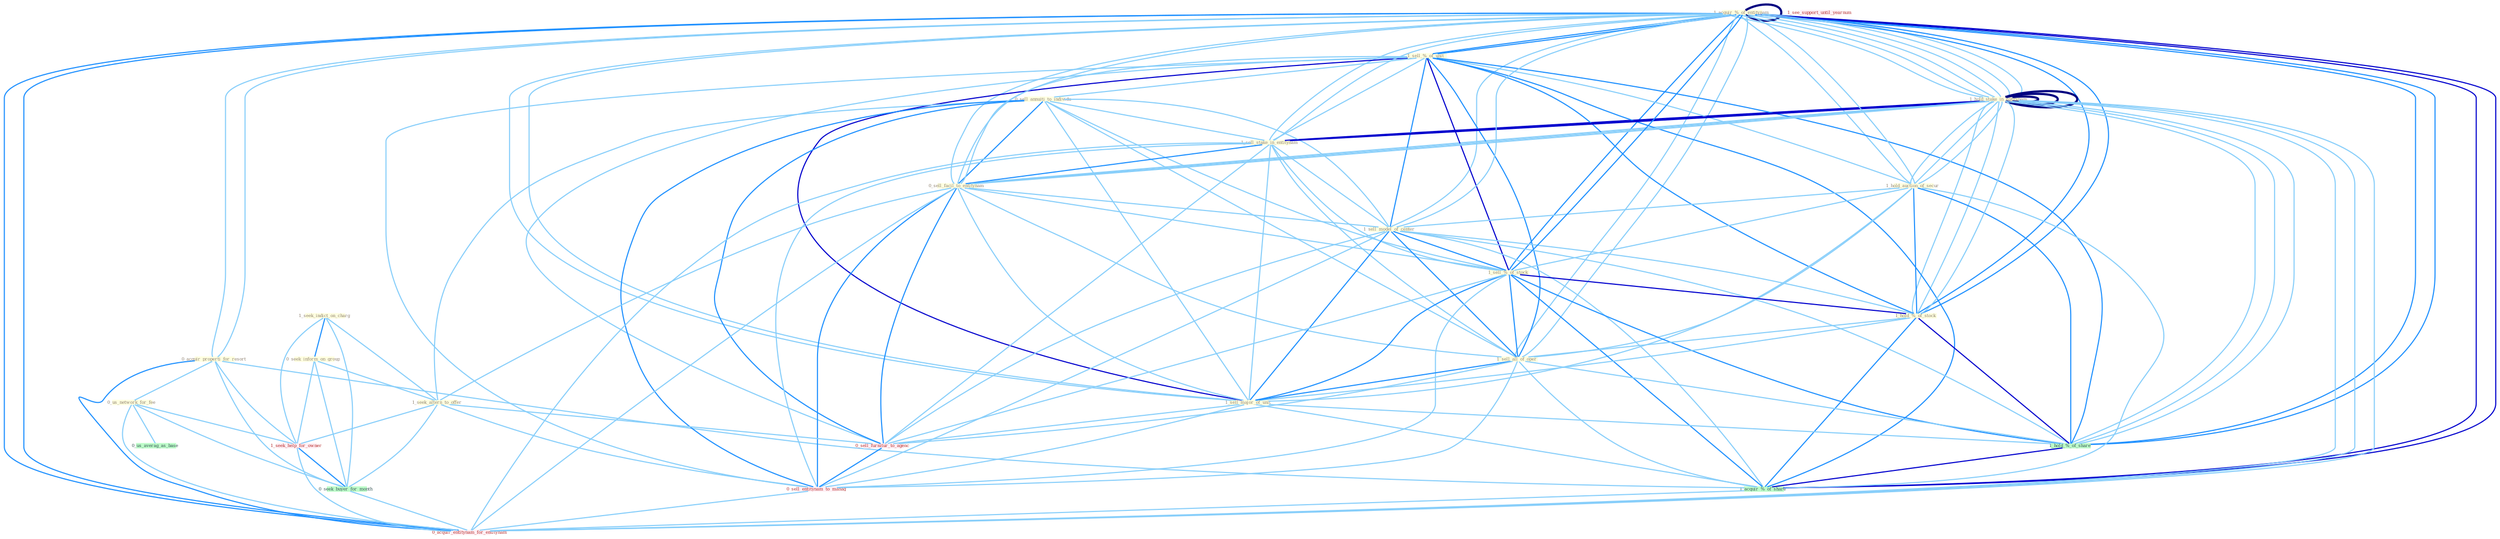Graph G{ 
    node
    [shape=polygon,style=filled,width=.5,height=.06,color="#BDFCC9",fixedsize=true,fontsize=4,
    fontcolor="#2f4f4f"];
    {node
    [color="#ffffe0", fontcolor="#8b7d6b"] "1_acquir_%_of_entitynam " "0_acquir_properti_for_resort " "1_hold_stake_in_entitynam " "1_sell_%_of_unit " "0_sell_annuiti_to_individu " "1_sell_stake_in_entitynam " "1_hold_auction_of_secur " "1_seek_indict_on_charg " "0_us_network_for_fee " "0_sell_facil_to_entitynam " "0_seek_inform_on_group " "1_sell_model_of_center " "1_hold_stake_in_entitynam " "1_sell_%_of_stock " "1_acquir_%_of_entitynam " "1_seek_altern_to_offer " "1_hold_%_of_stock " "1_sell_all_of_oper " "1_sell_major_of_unit "}
{node [color="#fff0f5", fontcolor="#b22222"] "1_seek_help_for_owner " "1_see_support_until_yearnum " "0_sell_furnitur_to_agenc " "0_sell_entitynam_to_manag " "0_acquir_entitynam_for_entitynam "}
edge [color="#B0E2FF"];

	"1_acquir_%_of_entitynam " -- "0_acquir_properti_for_resort " [w="1", color="#87cefa" ];
	"1_acquir_%_of_entitynam " -- "1_hold_stake_in_entitynam " [w="1", color="#87cefa" ];
	"1_acquir_%_of_entitynam " -- "1_sell_%_of_unit " [w="2", color="#1e90ff" , len=0.8];
	"1_acquir_%_of_entitynam " -- "1_sell_stake_in_entitynam " [w="1", color="#87cefa" ];
	"1_acquir_%_of_entitynam " -- "1_hold_auction_of_secur " [w="1", color="#87cefa" ];
	"1_acquir_%_of_entitynam " -- "0_sell_facil_to_entitynam " [w="1", color="#87cefa" ];
	"1_acquir_%_of_entitynam " -- "1_sell_model_of_center " [w="1", color="#87cefa" ];
	"1_acquir_%_of_entitynam " -- "1_hold_stake_in_entitynam " [w="1", color="#87cefa" ];
	"1_acquir_%_of_entitynam " -- "1_sell_%_of_stock " [w="2", color="#1e90ff" , len=0.8];
	"1_acquir_%_of_entitynam " -- "1_acquir_%_of_entitynam " [w="4", style=bold, color="#000080", len=0.4];
	"1_acquir_%_of_entitynam " -- "1_hold_%_of_stock " [w="2", color="#1e90ff" , len=0.8];
	"1_acquir_%_of_entitynam " -- "1_sell_all_of_oper " [w="1", color="#87cefa" ];
	"1_acquir_%_of_entitynam " -- "1_sell_major_of_unit " [w="1", color="#87cefa" ];
	"1_acquir_%_of_entitynam " -- "1_hold_%_of_share " [w="2", color="#1e90ff" , len=0.8];
	"1_acquir_%_of_entitynam " -- "1_hold_stake_in_entitynam " [w="1", color="#87cefa" ];
	"1_acquir_%_of_entitynam " -- "1_acquir_%_of_share " [w="3", color="#0000cd" , len=0.6];
	"1_acquir_%_of_entitynam " -- "0_acquir_entitynam_for_entitynam " [w="2", color="#1e90ff" , len=0.8];
	"0_acquir_properti_for_resort " -- "0_us_network_for_fee " [w="1", color="#87cefa" ];
	"0_acquir_properti_for_resort " -- "1_acquir_%_of_entitynam " [w="1", color="#87cefa" ];
	"0_acquir_properti_for_resort " -- "1_seek_help_for_owner " [w="1", color="#87cefa" ];
	"0_acquir_properti_for_resort " -- "0_seek_buyer_for_month " [w="1", color="#87cefa" ];
	"0_acquir_properti_for_resort " -- "1_acquir_%_of_share " [w="1", color="#87cefa" ];
	"0_acquir_properti_for_resort " -- "0_acquir_entitynam_for_entitynam " [w="2", color="#1e90ff" , len=0.8];
	"1_hold_stake_in_entitynam " -- "1_sell_stake_in_entitynam " [w="3", color="#0000cd" , len=0.6];
	"1_hold_stake_in_entitynam " -- "1_hold_auction_of_secur " [w="1", color="#87cefa" ];
	"1_hold_stake_in_entitynam " -- "0_sell_facil_to_entitynam " [w="1", color="#87cefa" ];
	"1_hold_stake_in_entitynam " -- "1_hold_stake_in_entitynam " [w="4", style=bold, color="#000080", len=0.4];
	"1_hold_stake_in_entitynam " -- "1_acquir_%_of_entitynam " [w="1", color="#87cefa" ];
	"1_hold_stake_in_entitynam " -- "1_hold_%_of_stock " [w="1", color="#87cefa" ];
	"1_hold_stake_in_entitynam " -- "1_hold_%_of_share " [w="1", color="#87cefa" ];
	"1_hold_stake_in_entitynam " -- "1_hold_stake_in_entitynam " [w="4", style=bold, color="#000080", len=0.4];
	"1_hold_stake_in_entitynam " -- "0_acquir_entitynam_for_entitynam " [w="1", color="#87cefa" ];
	"1_sell_%_of_unit " -- "0_sell_annuiti_to_individu " [w="1", color="#87cefa" ];
	"1_sell_%_of_unit " -- "1_sell_stake_in_entitynam " [w="1", color="#87cefa" ];
	"1_sell_%_of_unit " -- "1_hold_auction_of_secur " [w="1", color="#87cefa" ];
	"1_sell_%_of_unit " -- "0_sell_facil_to_entitynam " [w="1", color="#87cefa" ];
	"1_sell_%_of_unit " -- "1_sell_model_of_center " [w="2", color="#1e90ff" , len=0.8];
	"1_sell_%_of_unit " -- "1_sell_%_of_stock " [w="3", color="#0000cd" , len=0.6];
	"1_sell_%_of_unit " -- "1_acquir_%_of_entitynam " [w="2", color="#1e90ff" , len=0.8];
	"1_sell_%_of_unit " -- "1_hold_%_of_stock " [w="2", color="#1e90ff" , len=0.8];
	"1_sell_%_of_unit " -- "1_sell_all_of_oper " [w="2", color="#1e90ff" , len=0.8];
	"1_sell_%_of_unit " -- "1_sell_major_of_unit " [w="3", color="#0000cd" , len=0.6];
	"1_sell_%_of_unit " -- "1_hold_%_of_share " [w="2", color="#1e90ff" , len=0.8];
	"1_sell_%_of_unit " -- "1_acquir_%_of_share " [w="2", color="#1e90ff" , len=0.8];
	"1_sell_%_of_unit " -- "0_sell_furnitur_to_agenc " [w="1", color="#87cefa" ];
	"1_sell_%_of_unit " -- "0_sell_entitynam_to_manag " [w="1", color="#87cefa" ];
	"0_sell_annuiti_to_individu " -- "1_sell_stake_in_entitynam " [w="1", color="#87cefa" ];
	"0_sell_annuiti_to_individu " -- "0_sell_facil_to_entitynam " [w="2", color="#1e90ff" , len=0.8];
	"0_sell_annuiti_to_individu " -- "1_sell_model_of_center " [w="1", color="#87cefa" ];
	"0_sell_annuiti_to_individu " -- "1_sell_%_of_stock " [w="1", color="#87cefa" ];
	"0_sell_annuiti_to_individu " -- "1_seek_altern_to_offer " [w="1", color="#87cefa" ];
	"0_sell_annuiti_to_individu " -- "1_sell_all_of_oper " [w="1", color="#87cefa" ];
	"0_sell_annuiti_to_individu " -- "1_sell_major_of_unit " [w="1", color="#87cefa" ];
	"0_sell_annuiti_to_individu " -- "0_sell_furnitur_to_agenc " [w="2", color="#1e90ff" , len=0.8];
	"0_sell_annuiti_to_individu " -- "0_sell_entitynam_to_manag " [w="2", color="#1e90ff" , len=0.8];
	"1_sell_stake_in_entitynam " -- "0_sell_facil_to_entitynam " [w="2", color="#1e90ff" , len=0.8];
	"1_sell_stake_in_entitynam " -- "1_sell_model_of_center " [w="1", color="#87cefa" ];
	"1_sell_stake_in_entitynam " -- "1_hold_stake_in_entitynam " [w="3", color="#0000cd" , len=0.6];
	"1_sell_stake_in_entitynam " -- "1_sell_%_of_stock " [w="1", color="#87cefa" ];
	"1_sell_stake_in_entitynam " -- "1_acquir_%_of_entitynam " [w="1", color="#87cefa" ];
	"1_sell_stake_in_entitynam " -- "1_sell_all_of_oper " [w="1", color="#87cefa" ];
	"1_sell_stake_in_entitynam " -- "1_sell_major_of_unit " [w="1", color="#87cefa" ];
	"1_sell_stake_in_entitynam " -- "1_hold_stake_in_entitynam " [w="3", color="#0000cd" , len=0.6];
	"1_sell_stake_in_entitynam " -- "0_sell_furnitur_to_agenc " [w="1", color="#87cefa" ];
	"1_sell_stake_in_entitynam " -- "0_sell_entitynam_to_manag " [w="1", color="#87cefa" ];
	"1_sell_stake_in_entitynam " -- "0_acquir_entitynam_for_entitynam " [w="1", color="#87cefa" ];
	"1_hold_auction_of_secur " -- "1_sell_model_of_center " [w="1", color="#87cefa" ];
	"1_hold_auction_of_secur " -- "1_hold_stake_in_entitynam " [w="1", color="#87cefa" ];
	"1_hold_auction_of_secur " -- "1_sell_%_of_stock " [w="1", color="#87cefa" ];
	"1_hold_auction_of_secur " -- "1_acquir_%_of_entitynam " [w="1", color="#87cefa" ];
	"1_hold_auction_of_secur " -- "1_hold_%_of_stock " [w="2", color="#1e90ff" , len=0.8];
	"1_hold_auction_of_secur " -- "1_sell_all_of_oper " [w="1", color="#87cefa" ];
	"1_hold_auction_of_secur " -- "1_sell_major_of_unit " [w="1", color="#87cefa" ];
	"1_hold_auction_of_secur " -- "1_hold_%_of_share " [w="2", color="#1e90ff" , len=0.8];
	"1_hold_auction_of_secur " -- "1_hold_stake_in_entitynam " [w="1", color="#87cefa" ];
	"1_hold_auction_of_secur " -- "1_acquir_%_of_share " [w="1", color="#87cefa" ];
	"1_seek_indict_on_charg " -- "0_seek_inform_on_group " [w="2", color="#1e90ff" , len=0.8];
	"1_seek_indict_on_charg " -- "1_seek_altern_to_offer " [w="1", color="#87cefa" ];
	"1_seek_indict_on_charg " -- "1_seek_help_for_owner " [w="1", color="#87cefa" ];
	"1_seek_indict_on_charg " -- "0_seek_buyer_for_month " [w="1", color="#87cefa" ];
	"0_us_network_for_fee " -- "1_seek_help_for_owner " [w="1", color="#87cefa" ];
	"0_us_network_for_fee " -- "0_seek_buyer_for_month " [w="1", color="#87cefa" ];
	"0_us_network_for_fee " -- "0_us_averag_as_base " [w="1", color="#87cefa" ];
	"0_us_network_for_fee " -- "0_acquir_entitynam_for_entitynam " [w="1", color="#87cefa" ];
	"0_sell_facil_to_entitynam " -- "1_sell_model_of_center " [w="1", color="#87cefa" ];
	"0_sell_facil_to_entitynam " -- "1_hold_stake_in_entitynam " [w="1", color="#87cefa" ];
	"0_sell_facil_to_entitynam " -- "1_sell_%_of_stock " [w="1", color="#87cefa" ];
	"0_sell_facil_to_entitynam " -- "1_acquir_%_of_entitynam " [w="1", color="#87cefa" ];
	"0_sell_facil_to_entitynam " -- "1_seek_altern_to_offer " [w="1", color="#87cefa" ];
	"0_sell_facil_to_entitynam " -- "1_sell_all_of_oper " [w="1", color="#87cefa" ];
	"0_sell_facil_to_entitynam " -- "1_sell_major_of_unit " [w="1", color="#87cefa" ];
	"0_sell_facil_to_entitynam " -- "1_hold_stake_in_entitynam " [w="1", color="#87cefa" ];
	"0_sell_facil_to_entitynam " -- "0_sell_furnitur_to_agenc " [w="2", color="#1e90ff" , len=0.8];
	"0_sell_facil_to_entitynam " -- "0_sell_entitynam_to_manag " [w="2", color="#1e90ff" , len=0.8];
	"0_sell_facil_to_entitynam " -- "0_acquir_entitynam_for_entitynam " [w="1", color="#87cefa" ];
	"0_seek_inform_on_group " -- "1_seek_altern_to_offer " [w="1", color="#87cefa" ];
	"0_seek_inform_on_group " -- "1_seek_help_for_owner " [w="1", color="#87cefa" ];
	"0_seek_inform_on_group " -- "0_seek_buyer_for_month " [w="1", color="#87cefa" ];
	"1_sell_model_of_center " -- "1_sell_%_of_stock " [w="2", color="#1e90ff" , len=0.8];
	"1_sell_model_of_center " -- "1_acquir_%_of_entitynam " [w="1", color="#87cefa" ];
	"1_sell_model_of_center " -- "1_hold_%_of_stock " [w="1", color="#87cefa" ];
	"1_sell_model_of_center " -- "1_sell_all_of_oper " [w="2", color="#1e90ff" , len=0.8];
	"1_sell_model_of_center " -- "1_sell_major_of_unit " [w="2", color="#1e90ff" , len=0.8];
	"1_sell_model_of_center " -- "1_hold_%_of_share " [w="1", color="#87cefa" ];
	"1_sell_model_of_center " -- "1_acquir_%_of_share " [w="1", color="#87cefa" ];
	"1_sell_model_of_center " -- "0_sell_furnitur_to_agenc " [w="1", color="#87cefa" ];
	"1_sell_model_of_center " -- "0_sell_entitynam_to_manag " [w="1", color="#87cefa" ];
	"1_hold_stake_in_entitynam " -- "1_acquir_%_of_entitynam " [w="1", color="#87cefa" ];
	"1_hold_stake_in_entitynam " -- "1_hold_%_of_stock " [w="1", color="#87cefa" ];
	"1_hold_stake_in_entitynam " -- "1_hold_%_of_share " [w="1", color="#87cefa" ];
	"1_hold_stake_in_entitynam " -- "1_hold_stake_in_entitynam " [w="4", style=bold, color="#000080", len=0.4];
	"1_hold_stake_in_entitynam " -- "0_acquir_entitynam_for_entitynam " [w="1", color="#87cefa" ];
	"1_sell_%_of_stock " -- "1_acquir_%_of_entitynam " [w="2", color="#1e90ff" , len=0.8];
	"1_sell_%_of_stock " -- "1_hold_%_of_stock " [w="3", color="#0000cd" , len=0.6];
	"1_sell_%_of_stock " -- "1_sell_all_of_oper " [w="2", color="#1e90ff" , len=0.8];
	"1_sell_%_of_stock " -- "1_sell_major_of_unit " [w="2", color="#1e90ff" , len=0.8];
	"1_sell_%_of_stock " -- "1_hold_%_of_share " [w="2", color="#1e90ff" , len=0.8];
	"1_sell_%_of_stock " -- "1_acquir_%_of_share " [w="2", color="#1e90ff" , len=0.8];
	"1_sell_%_of_stock " -- "0_sell_furnitur_to_agenc " [w="1", color="#87cefa" ];
	"1_sell_%_of_stock " -- "0_sell_entitynam_to_manag " [w="1", color="#87cefa" ];
	"1_acquir_%_of_entitynam " -- "1_hold_%_of_stock " [w="2", color="#1e90ff" , len=0.8];
	"1_acquir_%_of_entitynam " -- "1_sell_all_of_oper " [w="1", color="#87cefa" ];
	"1_acquir_%_of_entitynam " -- "1_sell_major_of_unit " [w="1", color="#87cefa" ];
	"1_acquir_%_of_entitynam " -- "1_hold_%_of_share " [w="2", color="#1e90ff" , len=0.8];
	"1_acquir_%_of_entitynam " -- "1_hold_stake_in_entitynam " [w="1", color="#87cefa" ];
	"1_acquir_%_of_entitynam " -- "1_acquir_%_of_share " [w="3", color="#0000cd" , len=0.6];
	"1_acquir_%_of_entitynam " -- "0_acquir_entitynam_for_entitynam " [w="2", color="#1e90ff" , len=0.8];
	"1_seek_altern_to_offer " -- "1_seek_help_for_owner " [w="1", color="#87cefa" ];
	"1_seek_altern_to_offer " -- "0_seek_buyer_for_month " [w="1", color="#87cefa" ];
	"1_seek_altern_to_offer " -- "0_sell_furnitur_to_agenc " [w="1", color="#87cefa" ];
	"1_seek_altern_to_offer " -- "0_sell_entitynam_to_manag " [w="1", color="#87cefa" ];
	"1_hold_%_of_stock " -- "1_sell_all_of_oper " [w="1", color="#87cefa" ];
	"1_hold_%_of_stock " -- "1_sell_major_of_unit " [w="1", color="#87cefa" ];
	"1_hold_%_of_stock " -- "1_hold_%_of_share " [w="3", color="#0000cd" , len=0.6];
	"1_hold_%_of_stock " -- "1_hold_stake_in_entitynam " [w="1", color="#87cefa" ];
	"1_hold_%_of_stock " -- "1_acquir_%_of_share " [w="2", color="#1e90ff" , len=0.8];
	"1_sell_all_of_oper " -- "1_sell_major_of_unit " [w="2", color="#1e90ff" , len=0.8];
	"1_sell_all_of_oper " -- "1_hold_%_of_share " [w="1", color="#87cefa" ];
	"1_sell_all_of_oper " -- "1_acquir_%_of_share " [w="1", color="#87cefa" ];
	"1_sell_all_of_oper " -- "0_sell_furnitur_to_agenc " [w="1", color="#87cefa" ];
	"1_sell_all_of_oper " -- "0_sell_entitynam_to_manag " [w="1", color="#87cefa" ];
	"1_sell_major_of_unit " -- "1_hold_%_of_share " [w="1", color="#87cefa" ];
	"1_sell_major_of_unit " -- "1_acquir_%_of_share " [w="1", color="#87cefa" ];
	"1_sell_major_of_unit " -- "0_sell_furnitur_to_agenc " [w="1", color="#87cefa" ];
	"1_sell_major_of_unit " -- "0_sell_entitynam_to_manag " [w="1", color="#87cefa" ];
	"1_hold_%_of_share " -- "1_hold_stake_in_entitynam " [w="1", color="#87cefa" ];
	"1_hold_%_of_share " -- "1_acquir_%_of_share " [w="3", color="#0000cd" , len=0.6];
	"1_hold_stake_in_entitynam " -- "0_acquir_entitynam_for_entitynam " [w="1", color="#87cefa" ];
	"1_seek_help_for_owner " -- "0_seek_buyer_for_month " [w="2", color="#1e90ff" , len=0.8];
	"1_seek_help_for_owner " -- "0_acquir_entitynam_for_entitynam " [w="1", color="#87cefa" ];
	"0_seek_buyer_for_month " -- "0_acquir_entitynam_for_entitynam " [w="1", color="#87cefa" ];
	"1_acquir_%_of_share " -- "0_acquir_entitynam_for_entitynam " [w="1", color="#87cefa" ];
	"0_sell_furnitur_to_agenc " -- "0_sell_entitynam_to_manag " [w="2", color="#1e90ff" , len=0.8];
	"0_sell_entitynam_to_manag " -- "0_acquir_entitynam_for_entitynam " [w="1", color="#87cefa" ];
}